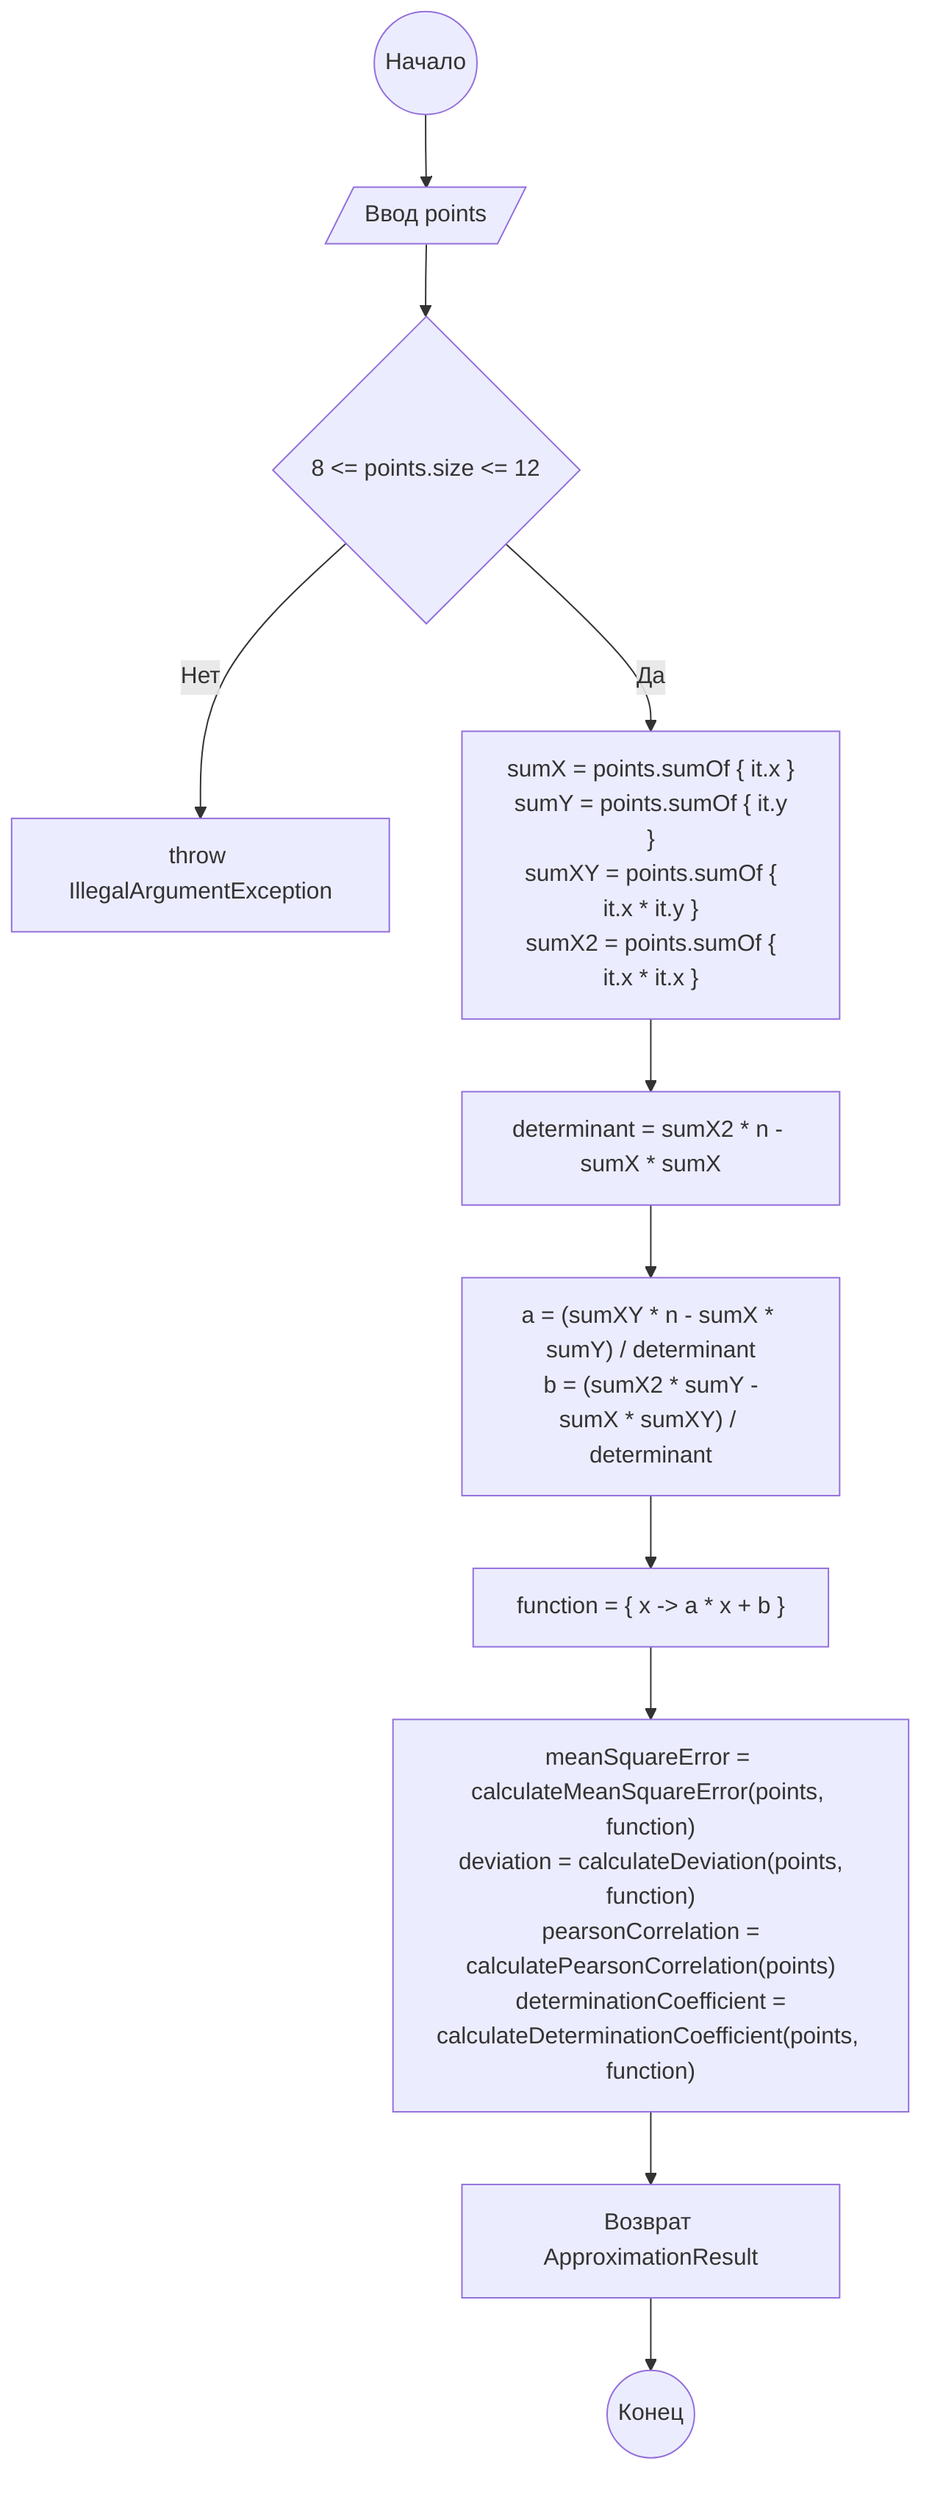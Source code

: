 flowchart TD
    A(("Начало")) --> B[/"Ввод points"/]
    B --> C{"8 <= points.size <= 12"}
    C -->|"Нет"| D["throw IllegalArgumentException"]
    C -->|"Да"| E[" sumX = points.sumOf { it.x }\n sumY = points.sumOf { it.y }\n sumXY = points.sumOf { it.x * it.y }\n sumX2 = points.sumOf { it.x * it.x }"]
    E --> F["determinant = sumX2 * n - sumX * sumX"]
    F --> G["a = (sumXY * n - sumX * sumY) / determinant\n b = (sumX2 * sumY - sumX * sumXY) / determinant"]
    G --> H["function = { x -> a * x + b }"]
    H --> I["meanSquareError = calculateMeanSquareError(points, function)\n deviation = calculateDeviation(points, function)\n pearsonCorrelation = calculatePearsonCorrelation(points)\n determinationCoefficient = calculateDeterminationCoefficient(points, function)"]
    I --> J["Возврат ApproximationResult"]
    J --> K(("Конец"))